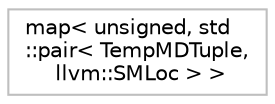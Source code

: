 digraph "Graphical Class Hierarchy"
{
 // LATEX_PDF_SIZE
  bgcolor="transparent";
  edge [fontname="Helvetica",fontsize="10",labelfontname="Helvetica",labelfontsize="10"];
  node [fontname="Helvetica",fontsize="10",shape=record];
  rankdir="LR";
  Node0 [label="map\< unsigned, std\l::pair\< TempMDTuple,\l llvm::SMLoc \> \>",height=0.2,width=0.4,color="grey75",tooltip=" "];
}
